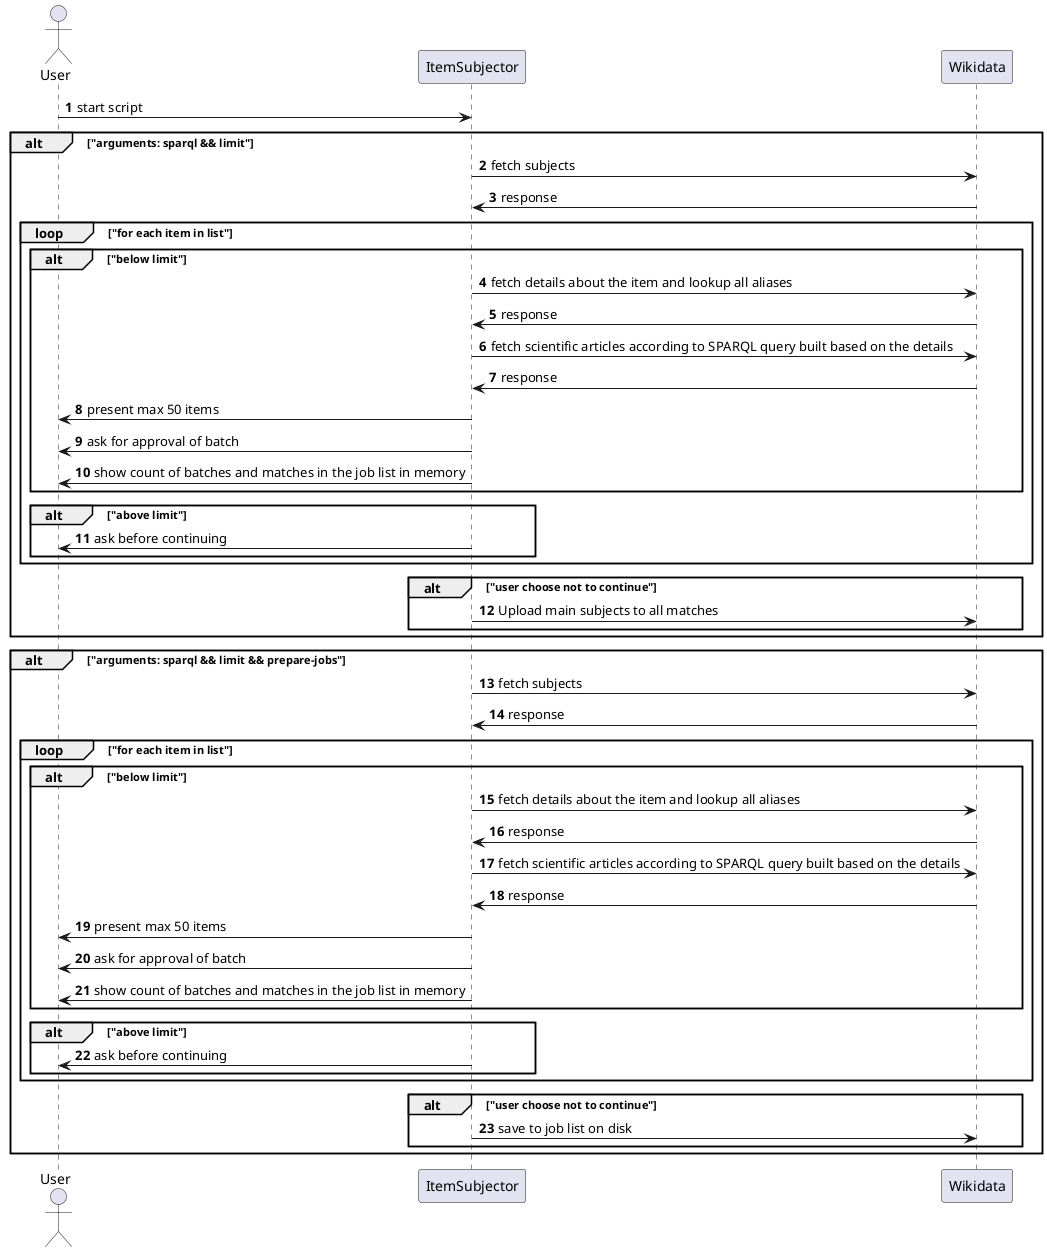 @startuml
'https://plantuml.com/sequence-diagram

autonumber
actor User
'cloud Wikidata
User -> ItemSubjector : start script
alt "arguments: sparql && limit"
    ItemSubjector -> Wikidata : fetch subjects
    Wikidata -> ItemSubjector : response
    loop "for each item in list"
        alt "below limit"
            ItemSubjector -> Wikidata : fetch details about the item and lookup all aliases
            Wikidata -> ItemSubjector : response
            ItemSubjector -> Wikidata : fetch scientific articles according to SPARQL query built based on the details
            Wikidata -> ItemSubjector : response
            ItemSubjector -> User : present max 50 items
            ItemSubjector -> User : ask for approval of batch
            ItemSubjector -> User : show count of batches and matches in the job list in memory
        end
        alt "above limit"
            ItemSubjector -> User : ask before continuing
        end
    end
    alt "user choose not to continue"
        ItemSubjector -> Wikidata : Upload main subjects to all matches
    end
end
alt "arguments: sparql && limit && prepare-jobs"
    ItemSubjector -> Wikidata : fetch subjects
    Wikidata -> ItemSubjector : response
    loop "for each item in list"
        alt "below limit"
            ItemSubjector -> Wikidata : fetch details about the item and lookup all aliases
            Wikidata -> ItemSubjector : response
            ItemSubjector -> Wikidata : fetch scientific articles according to SPARQL query built based on the details
            Wikidata -> ItemSubjector : response
            ItemSubjector -> User : present max 50 items
            ItemSubjector -> User : ask for approval of batch
            ItemSubjector -> User : show count of batches and matches in the job list in memory
        end
        alt "above limit"
            ItemSubjector -> User : ask before continuing
        end
    end
    alt "user choose not to continue"
        ItemSubjector -> Wikidata : save to job list on disk
    end
end
@enduml